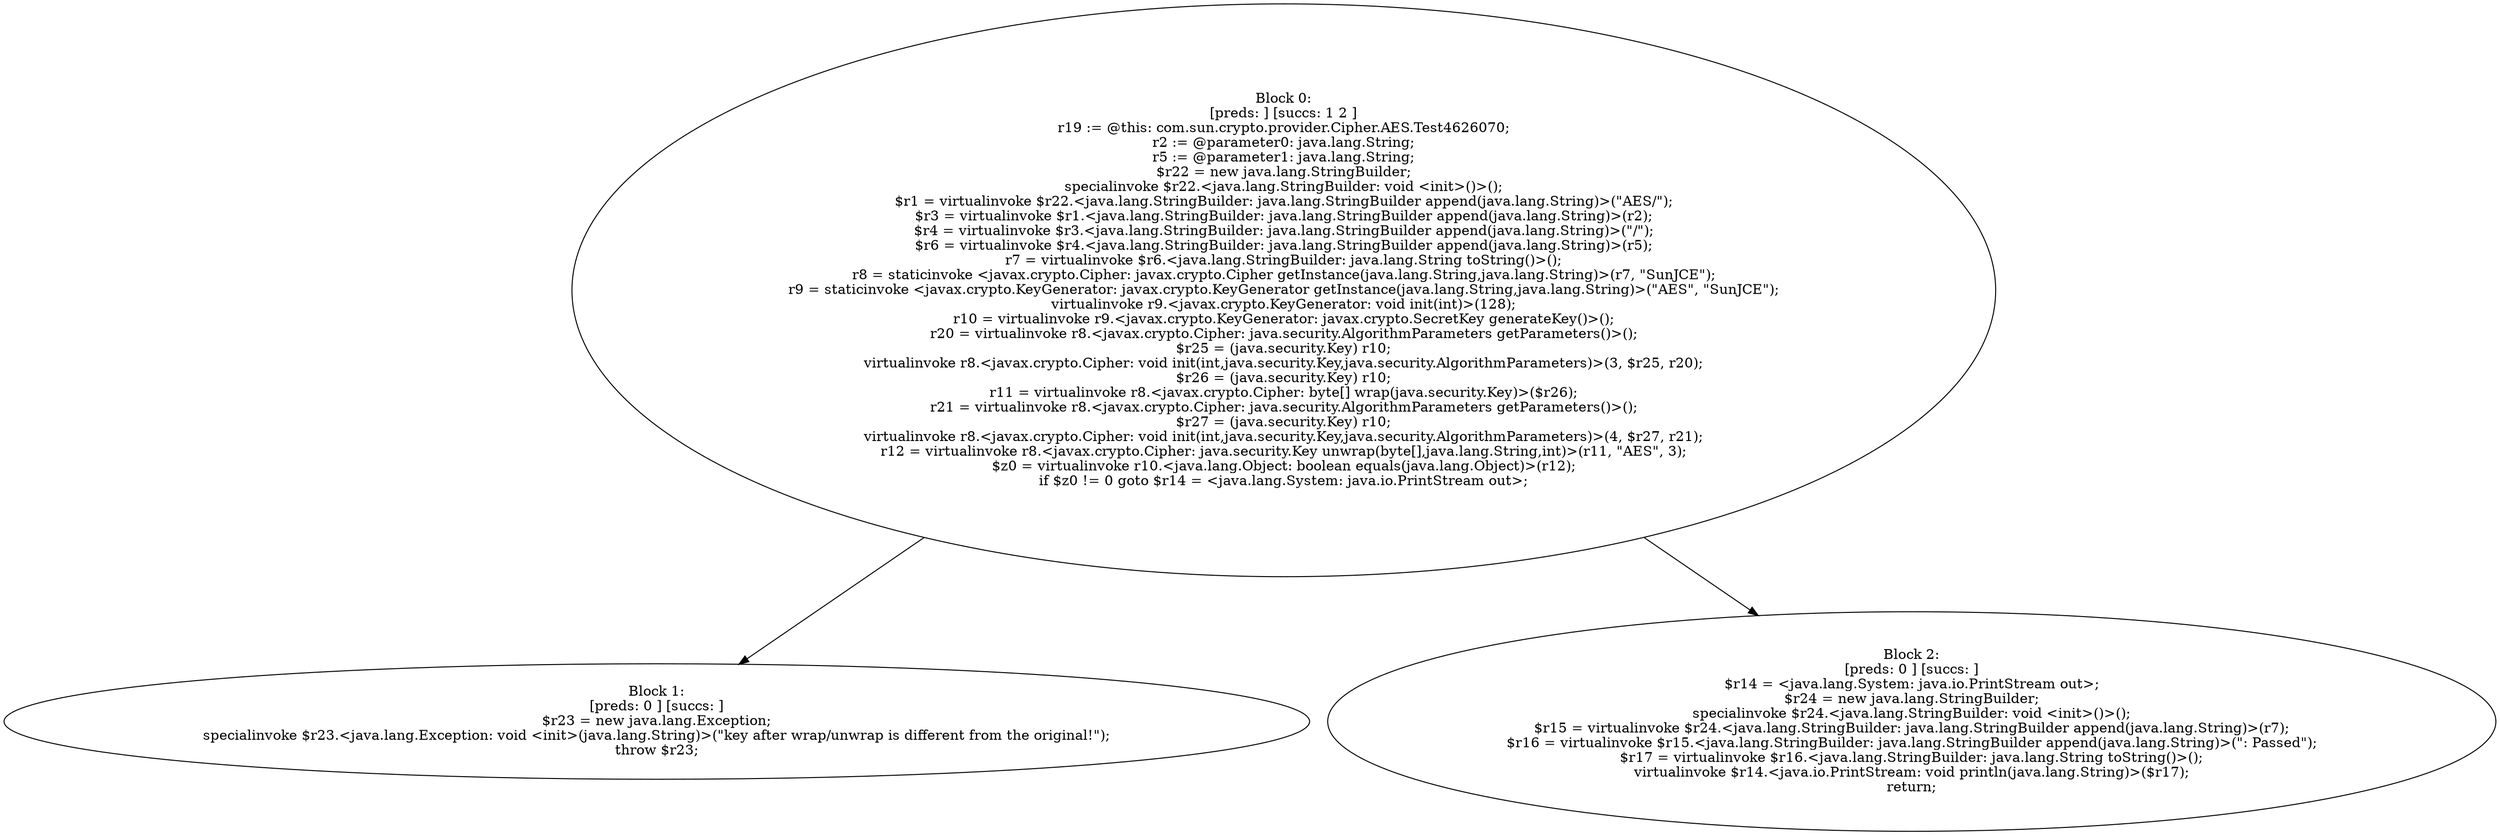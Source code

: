 digraph "unitGraph" {
    "Block 0:
[preds: ] [succs: 1 2 ]
r19 := @this: com.sun.crypto.provider.Cipher.AES.Test4626070;
r2 := @parameter0: java.lang.String;
r5 := @parameter1: java.lang.String;
$r22 = new java.lang.StringBuilder;
specialinvoke $r22.<java.lang.StringBuilder: void <init>()>();
$r1 = virtualinvoke $r22.<java.lang.StringBuilder: java.lang.StringBuilder append(java.lang.String)>(\"AES/\");
$r3 = virtualinvoke $r1.<java.lang.StringBuilder: java.lang.StringBuilder append(java.lang.String)>(r2);
$r4 = virtualinvoke $r3.<java.lang.StringBuilder: java.lang.StringBuilder append(java.lang.String)>(\"/\");
$r6 = virtualinvoke $r4.<java.lang.StringBuilder: java.lang.StringBuilder append(java.lang.String)>(r5);
r7 = virtualinvoke $r6.<java.lang.StringBuilder: java.lang.String toString()>();
r8 = staticinvoke <javax.crypto.Cipher: javax.crypto.Cipher getInstance(java.lang.String,java.lang.String)>(r7, \"SunJCE\");
r9 = staticinvoke <javax.crypto.KeyGenerator: javax.crypto.KeyGenerator getInstance(java.lang.String,java.lang.String)>(\"AES\", \"SunJCE\");
virtualinvoke r9.<javax.crypto.KeyGenerator: void init(int)>(128);
r10 = virtualinvoke r9.<javax.crypto.KeyGenerator: javax.crypto.SecretKey generateKey()>();
r20 = virtualinvoke r8.<javax.crypto.Cipher: java.security.AlgorithmParameters getParameters()>();
$r25 = (java.security.Key) r10;
virtualinvoke r8.<javax.crypto.Cipher: void init(int,java.security.Key,java.security.AlgorithmParameters)>(3, $r25, r20);
$r26 = (java.security.Key) r10;
r11 = virtualinvoke r8.<javax.crypto.Cipher: byte[] wrap(java.security.Key)>($r26);
r21 = virtualinvoke r8.<javax.crypto.Cipher: java.security.AlgorithmParameters getParameters()>();
$r27 = (java.security.Key) r10;
virtualinvoke r8.<javax.crypto.Cipher: void init(int,java.security.Key,java.security.AlgorithmParameters)>(4, $r27, r21);
r12 = virtualinvoke r8.<javax.crypto.Cipher: java.security.Key unwrap(byte[],java.lang.String,int)>(r11, \"AES\", 3);
$z0 = virtualinvoke r10.<java.lang.Object: boolean equals(java.lang.Object)>(r12);
if $z0 != 0 goto $r14 = <java.lang.System: java.io.PrintStream out>;
"
    "Block 1:
[preds: 0 ] [succs: ]
$r23 = new java.lang.Exception;
specialinvoke $r23.<java.lang.Exception: void <init>(java.lang.String)>(\"key after wrap/unwrap is different from the original!\");
throw $r23;
"
    "Block 2:
[preds: 0 ] [succs: ]
$r14 = <java.lang.System: java.io.PrintStream out>;
$r24 = new java.lang.StringBuilder;
specialinvoke $r24.<java.lang.StringBuilder: void <init>()>();
$r15 = virtualinvoke $r24.<java.lang.StringBuilder: java.lang.StringBuilder append(java.lang.String)>(r7);
$r16 = virtualinvoke $r15.<java.lang.StringBuilder: java.lang.StringBuilder append(java.lang.String)>(\": Passed\");
$r17 = virtualinvoke $r16.<java.lang.StringBuilder: java.lang.String toString()>();
virtualinvoke $r14.<java.io.PrintStream: void println(java.lang.String)>($r17);
return;
"
    "Block 0:
[preds: ] [succs: 1 2 ]
r19 := @this: com.sun.crypto.provider.Cipher.AES.Test4626070;
r2 := @parameter0: java.lang.String;
r5 := @parameter1: java.lang.String;
$r22 = new java.lang.StringBuilder;
specialinvoke $r22.<java.lang.StringBuilder: void <init>()>();
$r1 = virtualinvoke $r22.<java.lang.StringBuilder: java.lang.StringBuilder append(java.lang.String)>(\"AES/\");
$r3 = virtualinvoke $r1.<java.lang.StringBuilder: java.lang.StringBuilder append(java.lang.String)>(r2);
$r4 = virtualinvoke $r3.<java.lang.StringBuilder: java.lang.StringBuilder append(java.lang.String)>(\"/\");
$r6 = virtualinvoke $r4.<java.lang.StringBuilder: java.lang.StringBuilder append(java.lang.String)>(r5);
r7 = virtualinvoke $r6.<java.lang.StringBuilder: java.lang.String toString()>();
r8 = staticinvoke <javax.crypto.Cipher: javax.crypto.Cipher getInstance(java.lang.String,java.lang.String)>(r7, \"SunJCE\");
r9 = staticinvoke <javax.crypto.KeyGenerator: javax.crypto.KeyGenerator getInstance(java.lang.String,java.lang.String)>(\"AES\", \"SunJCE\");
virtualinvoke r9.<javax.crypto.KeyGenerator: void init(int)>(128);
r10 = virtualinvoke r9.<javax.crypto.KeyGenerator: javax.crypto.SecretKey generateKey()>();
r20 = virtualinvoke r8.<javax.crypto.Cipher: java.security.AlgorithmParameters getParameters()>();
$r25 = (java.security.Key) r10;
virtualinvoke r8.<javax.crypto.Cipher: void init(int,java.security.Key,java.security.AlgorithmParameters)>(3, $r25, r20);
$r26 = (java.security.Key) r10;
r11 = virtualinvoke r8.<javax.crypto.Cipher: byte[] wrap(java.security.Key)>($r26);
r21 = virtualinvoke r8.<javax.crypto.Cipher: java.security.AlgorithmParameters getParameters()>();
$r27 = (java.security.Key) r10;
virtualinvoke r8.<javax.crypto.Cipher: void init(int,java.security.Key,java.security.AlgorithmParameters)>(4, $r27, r21);
r12 = virtualinvoke r8.<javax.crypto.Cipher: java.security.Key unwrap(byte[],java.lang.String,int)>(r11, \"AES\", 3);
$z0 = virtualinvoke r10.<java.lang.Object: boolean equals(java.lang.Object)>(r12);
if $z0 != 0 goto $r14 = <java.lang.System: java.io.PrintStream out>;
"->"Block 1:
[preds: 0 ] [succs: ]
$r23 = new java.lang.Exception;
specialinvoke $r23.<java.lang.Exception: void <init>(java.lang.String)>(\"key after wrap/unwrap is different from the original!\");
throw $r23;
";
    "Block 0:
[preds: ] [succs: 1 2 ]
r19 := @this: com.sun.crypto.provider.Cipher.AES.Test4626070;
r2 := @parameter0: java.lang.String;
r5 := @parameter1: java.lang.String;
$r22 = new java.lang.StringBuilder;
specialinvoke $r22.<java.lang.StringBuilder: void <init>()>();
$r1 = virtualinvoke $r22.<java.lang.StringBuilder: java.lang.StringBuilder append(java.lang.String)>(\"AES/\");
$r3 = virtualinvoke $r1.<java.lang.StringBuilder: java.lang.StringBuilder append(java.lang.String)>(r2);
$r4 = virtualinvoke $r3.<java.lang.StringBuilder: java.lang.StringBuilder append(java.lang.String)>(\"/\");
$r6 = virtualinvoke $r4.<java.lang.StringBuilder: java.lang.StringBuilder append(java.lang.String)>(r5);
r7 = virtualinvoke $r6.<java.lang.StringBuilder: java.lang.String toString()>();
r8 = staticinvoke <javax.crypto.Cipher: javax.crypto.Cipher getInstance(java.lang.String,java.lang.String)>(r7, \"SunJCE\");
r9 = staticinvoke <javax.crypto.KeyGenerator: javax.crypto.KeyGenerator getInstance(java.lang.String,java.lang.String)>(\"AES\", \"SunJCE\");
virtualinvoke r9.<javax.crypto.KeyGenerator: void init(int)>(128);
r10 = virtualinvoke r9.<javax.crypto.KeyGenerator: javax.crypto.SecretKey generateKey()>();
r20 = virtualinvoke r8.<javax.crypto.Cipher: java.security.AlgorithmParameters getParameters()>();
$r25 = (java.security.Key) r10;
virtualinvoke r8.<javax.crypto.Cipher: void init(int,java.security.Key,java.security.AlgorithmParameters)>(3, $r25, r20);
$r26 = (java.security.Key) r10;
r11 = virtualinvoke r8.<javax.crypto.Cipher: byte[] wrap(java.security.Key)>($r26);
r21 = virtualinvoke r8.<javax.crypto.Cipher: java.security.AlgorithmParameters getParameters()>();
$r27 = (java.security.Key) r10;
virtualinvoke r8.<javax.crypto.Cipher: void init(int,java.security.Key,java.security.AlgorithmParameters)>(4, $r27, r21);
r12 = virtualinvoke r8.<javax.crypto.Cipher: java.security.Key unwrap(byte[],java.lang.String,int)>(r11, \"AES\", 3);
$z0 = virtualinvoke r10.<java.lang.Object: boolean equals(java.lang.Object)>(r12);
if $z0 != 0 goto $r14 = <java.lang.System: java.io.PrintStream out>;
"->"Block 2:
[preds: 0 ] [succs: ]
$r14 = <java.lang.System: java.io.PrintStream out>;
$r24 = new java.lang.StringBuilder;
specialinvoke $r24.<java.lang.StringBuilder: void <init>()>();
$r15 = virtualinvoke $r24.<java.lang.StringBuilder: java.lang.StringBuilder append(java.lang.String)>(r7);
$r16 = virtualinvoke $r15.<java.lang.StringBuilder: java.lang.StringBuilder append(java.lang.String)>(\": Passed\");
$r17 = virtualinvoke $r16.<java.lang.StringBuilder: java.lang.String toString()>();
virtualinvoke $r14.<java.io.PrintStream: void println(java.lang.String)>($r17);
return;
";
}
